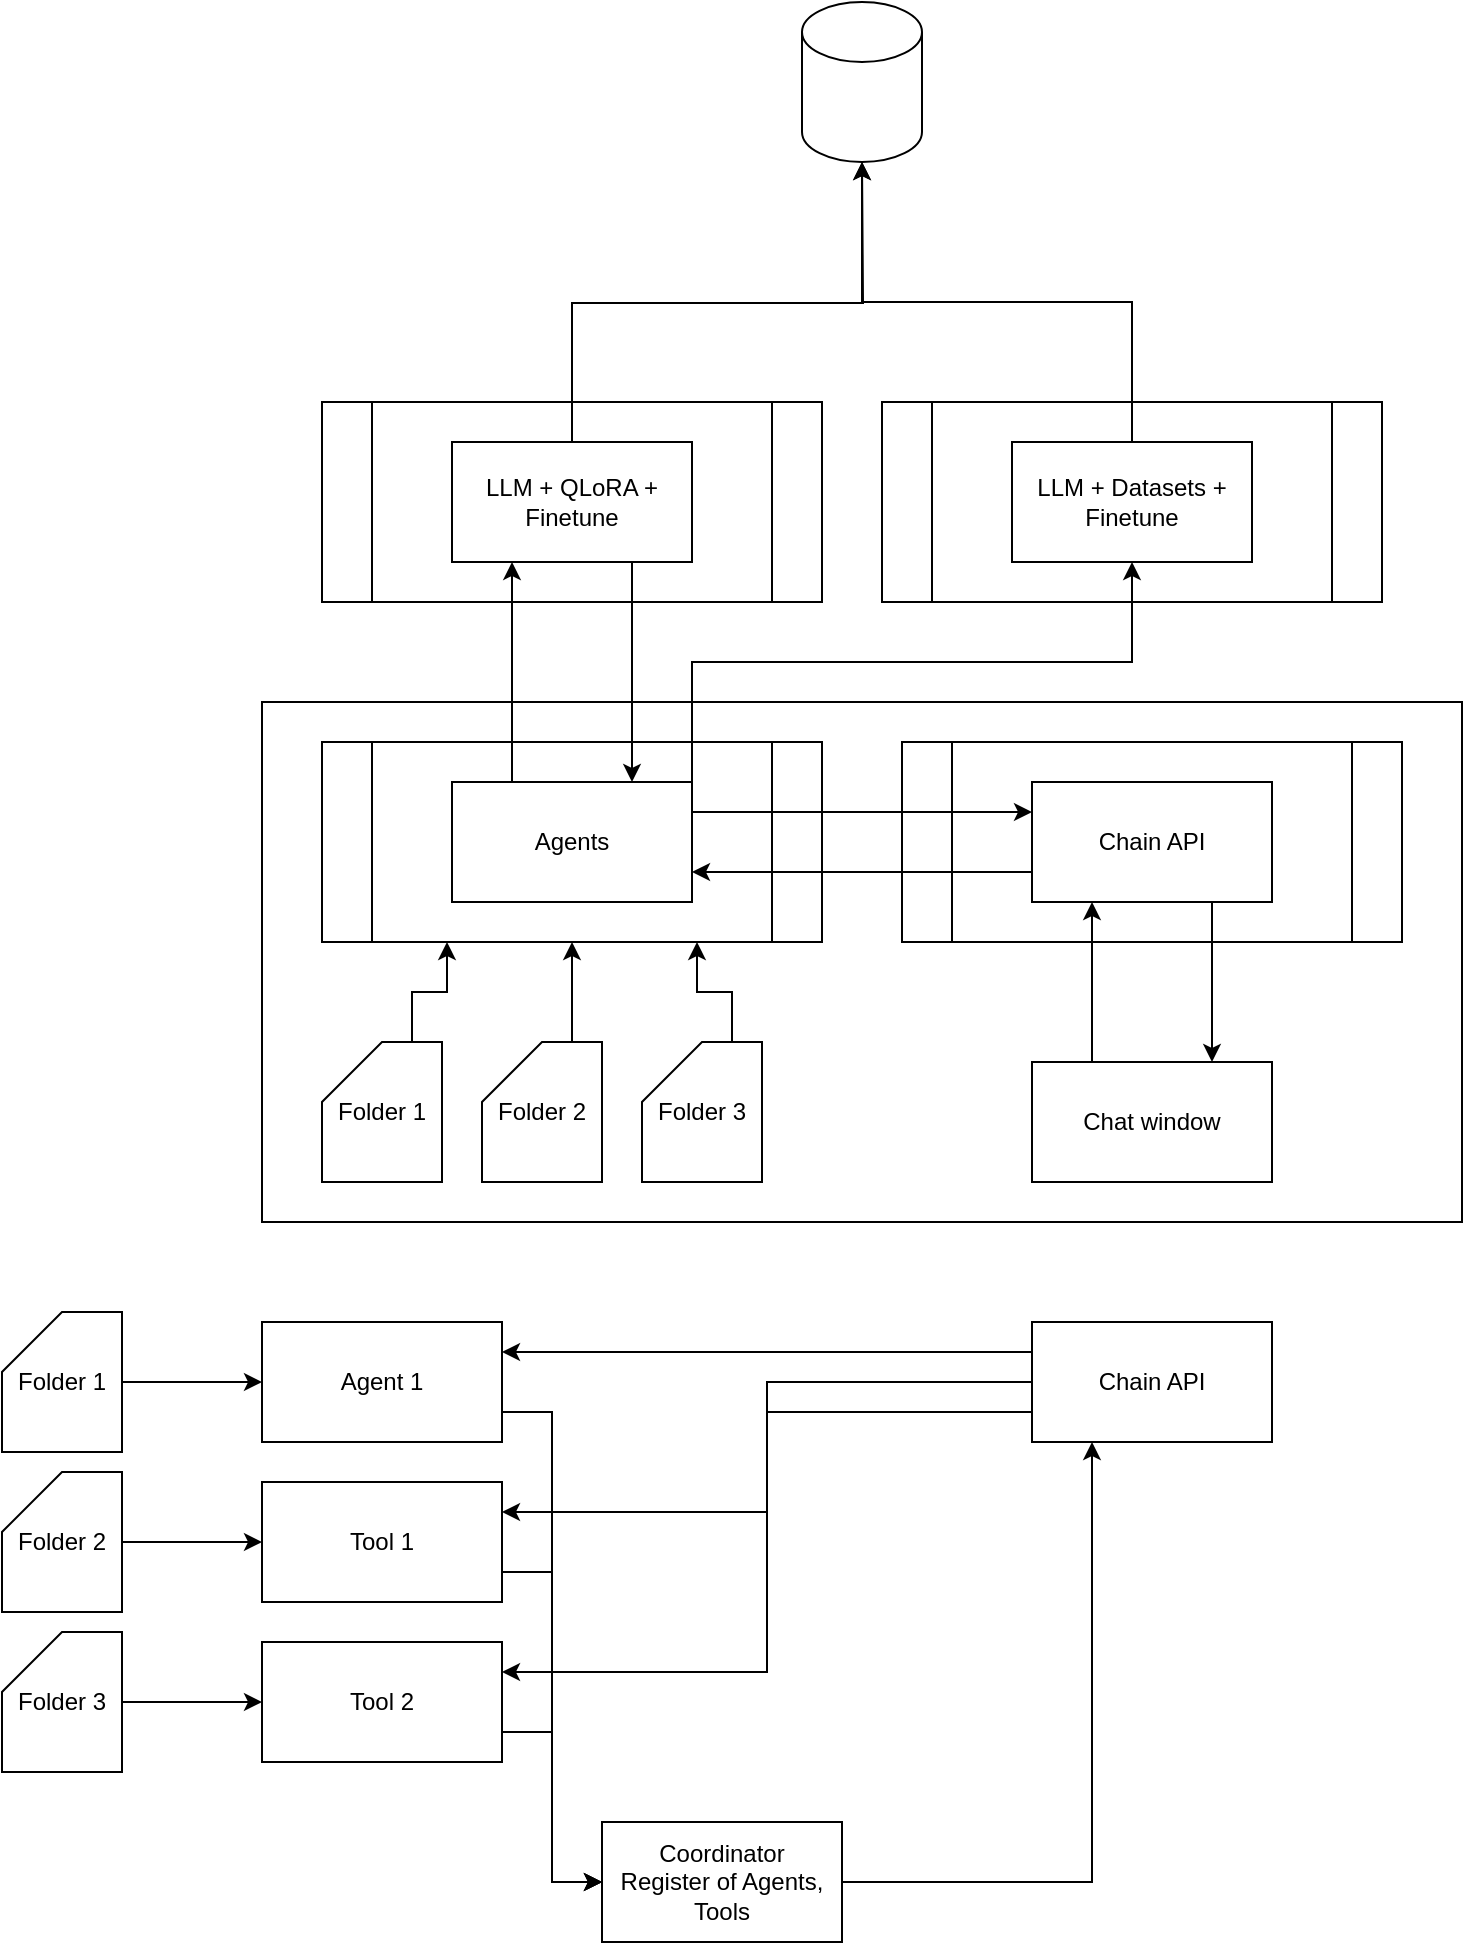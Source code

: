 <mxfile version="22.1.7" type="device">
  <diagram name="Страница — 1" id="DYoWKYvjxoXLl3yeoHnH">
    <mxGraphModel dx="848" dy="1767" grid="1" gridSize="10" guides="1" tooltips="1" connect="1" arrows="1" fold="1" page="1" pageScale="1" pageWidth="827" pageHeight="1169" math="0" shadow="0">
      <root>
        <mxCell id="0" />
        <mxCell id="1" parent="0" />
        <mxCell id="IOTniQDyw8gWtXRHuEFy-9" value="" style="rounded=0;whiteSpace=wrap;html=1;" vertex="1" parent="1">
          <mxGeometry x="160" y="190" width="600" height="260" as="geometry" />
        </mxCell>
        <mxCell id="IOTniQDyw8gWtXRHuEFy-2" value="" style="shape=process;whiteSpace=wrap;html=1;backgroundOutline=1;" vertex="1" parent="1">
          <mxGeometry x="190" y="40" width="250" height="100" as="geometry" />
        </mxCell>
        <mxCell id="IOTniQDyw8gWtXRHuEFy-23" style="edgeStyle=orthogonalEdgeStyle;rounded=0;orthogonalLoop=1;jettySize=auto;html=1;exitX=0.5;exitY=0;exitDx=0;exitDy=0;" edge="1" parent="1" source="IOTniQDyw8gWtXRHuEFy-3">
          <mxGeometry relative="1" as="geometry">
            <mxPoint x="460" y="-80" as="targetPoint" />
          </mxGeometry>
        </mxCell>
        <mxCell id="IOTniQDyw8gWtXRHuEFy-3" value="LLM + QLoRA + Finetune" style="rounded=0;whiteSpace=wrap;html=1;" vertex="1" parent="1">
          <mxGeometry x="255" y="60" width="120" height="60" as="geometry" />
        </mxCell>
        <mxCell id="IOTniQDyw8gWtXRHuEFy-5" value="" style="shape=process;whiteSpace=wrap;html=1;backgroundOutline=1;" vertex="1" parent="1">
          <mxGeometry x="480" y="210" width="250" height="100" as="geometry" />
        </mxCell>
        <mxCell id="IOTniQDyw8gWtXRHuEFy-25" style="edgeStyle=orthogonalEdgeStyle;rounded=0;orthogonalLoop=1;jettySize=auto;html=1;exitX=0.75;exitY=1;exitDx=0;exitDy=0;entryX=0.75;entryY=0;entryDx=0;entryDy=0;" edge="1" parent="1" source="IOTniQDyw8gWtXRHuEFy-6" target="IOTniQDyw8gWtXRHuEFy-16">
          <mxGeometry relative="1" as="geometry" />
        </mxCell>
        <mxCell id="IOTniQDyw8gWtXRHuEFy-6" value="Chain API" style="rounded=0;whiteSpace=wrap;html=1;" vertex="1" parent="1">
          <mxGeometry x="545" y="230" width="120" height="60" as="geometry" />
        </mxCell>
        <mxCell id="IOTniQDyw8gWtXRHuEFy-8" value="" style="shape=process;whiteSpace=wrap;html=1;backgroundOutline=1;" vertex="1" parent="1">
          <mxGeometry x="190" y="210" width="250" height="100" as="geometry" />
        </mxCell>
        <mxCell id="IOTniQDyw8gWtXRHuEFy-13" style="edgeStyle=orthogonalEdgeStyle;rounded=0;orthogonalLoop=1;jettySize=auto;html=1;exitX=1;exitY=0.25;exitDx=0;exitDy=0;entryX=0;entryY=0.25;entryDx=0;entryDy=0;" edge="1" parent="1" source="IOTniQDyw8gWtXRHuEFy-10" target="IOTniQDyw8gWtXRHuEFy-6">
          <mxGeometry relative="1" as="geometry" />
        </mxCell>
        <mxCell id="IOTniQDyw8gWtXRHuEFy-14" style="edgeStyle=orthogonalEdgeStyle;rounded=0;orthogonalLoop=1;jettySize=auto;html=1;exitX=0.25;exitY=0;exitDx=0;exitDy=0;entryX=0.25;entryY=1;entryDx=0;entryDy=0;" edge="1" parent="1" source="IOTniQDyw8gWtXRHuEFy-10" target="IOTniQDyw8gWtXRHuEFy-3">
          <mxGeometry relative="1" as="geometry" />
        </mxCell>
        <mxCell id="IOTniQDyw8gWtXRHuEFy-10" value="Agents" style="rounded=0;whiteSpace=wrap;html=1;" vertex="1" parent="1">
          <mxGeometry x="255" y="230" width="120" height="60" as="geometry" />
        </mxCell>
        <mxCell id="IOTniQDyw8gWtXRHuEFy-12" style="edgeStyle=orthogonalEdgeStyle;rounded=0;orthogonalLoop=1;jettySize=auto;html=1;exitX=0;exitY=0.75;exitDx=0;exitDy=0;entryX=1;entryY=0.75;entryDx=0;entryDy=0;" edge="1" parent="1" source="IOTniQDyw8gWtXRHuEFy-6" target="IOTniQDyw8gWtXRHuEFy-10">
          <mxGeometry relative="1" as="geometry" />
        </mxCell>
        <mxCell id="IOTniQDyw8gWtXRHuEFy-15" style="edgeStyle=orthogonalEdgeStyle;rounded=0;orthogonalLoop=1;jettySize=auto;html=1;exitX=0.75;exitY=1;exitDx=0;exitDy=0;entryX=0.75;entryY=0;entryDx=0;entryDy=0;" edge="1" parent="1" source="IOTniQDyw8gWtXRHuEFy-3" target="IOTniQDyw8gWtXRHuEFy-10">
          <mxGeometry relative="1" as="geometry" />
        </mxCell>
        <mxCell id="IOTniQDyw8gWtXRHuEFy-24" style="edgeStyle=orthogonalEdgeStyle;rounded=0;orthogonalLoop=1;jettySize=auto;html=1;exitX=0.25;exitY=0;exitDx=0;exitDy=0;entryX=0.25;entryY=1;entryDx=0;entryDy=0;" edge="1" parent="1" source="IOTniQDyw8gWtXRHuEFy-16" target="IOTniQDyw8gWtXRHuEFy-6">
          <mxGeometry relative="1" as="geometry" />
        </mxCell>
        <mxCell id="IOTniQDyw8gWtXRHuEFy-16" value="Chat window" style="rounded=0;whiteSpace=wrap;html=1;" vertex="1" parent="1">
          <mxGeometry x="545" y="370" width="120" height="60" as="geometry" />
        </mxCell>
        <mxCell id="IOTniQDyw8gWtXRHuEFy-17" value="" style="shape=process;whiteSpace=wrap;html=1;backgroundOutline=1;" vertex="1" parent="1">
          <mxGeometry x="470" y="40" width="250" height="100" as="geometry" />
        </mxCell>
        <mxCell id="IOTniQDyw8gWtXRHuEFy-18" value="LLM + Datasets + Finetune" style="rounded=0;whiteSpace=wrap;html=1;" vertex="1" parent="1">
          <mxGeometry x="535" y="60" width="120" height="60" as="geometry" />
        </mxCell>
        <mxCell id="IOTniQDyw8gWtXRHuEFy-20" style="edgeStyle=orthogonalEdgeStyle;rounded=0;orthogonalLoop=1;jettySize=auto;html=1;exitX=1;exitY=0;exitDx=0;exitDy=0;entryX=0.5;entryY=1;entryDx=0;entryDy=0;" edge="1" parent="1" source="IOTniQDyw8gWtXRHuEFy-10" target="IOTniQDyw8gWtXRHuEFy-18">
          <mxGeometry relative="1" as="geometry">
            <Array as="points">
              <mxPoint x="375" y="170" />
              <mxPoint x="595" y="170" />
            </Array>
          </mxGeometry>
        </mxCell>
        <mxCell id="IOTniQDyw8gWtXRHuEFy-21" value="" style="shape=cylinder3;whiteSpace=wrap;html=1;boundedLbl=1;backgroundOutline=1;size=15;" vertex="1" parent="1">
          <mxGeometry x="430" y="-160" width="60" height="80" as="geometry" />
        </mxCell>
        <mxCell id="IOTniQDyw8gWtXRHuEFy-22" style="edgeStyle=orthogonalEdgeStyle;rounded=0;orthogonalLoop=1;jettySize=auto;html=1;exitX=0.5;exitY=0;exitDx=0;exitDy=0;entryX=0.5;entryY=1;entryDx=0;entryDy=0;entryPerimeter=0;" edge="1" parent="1" source="IOTniQDyw8gWtXRHuEFy-18" target="IOTniQDyw8gWtXRHuEFy-21">
          <mxGeometry relative="1" as="geometry" />
        </mxCell>
        <mxCell id="IOTniQDyw8gWtXRHuEFy-30" style="edgeStyle=orthogonalEdgeStyle;rounded=0;orthogonalLoop=1;jettySize=auto;html=1;exitX=0;exitY=0;exitDx=45;exitDy=0;exitPerimeter=0;entryX=0.25;entryY=1;entryDx=0;entryDy=0;" edge="1" parent="1" source="IOTniQDyw8gWtXRHuEFy-26" target="IOTniQDyw8gWtXRHuEFy-8">
          <mxGeometry relative="1" as="geometry" />
        </mxCell>
        <mxCell id="IOTniQDyw8gWtXRHuEFy-26" value="Folder 1" style="shape=card;whiteSpace=wrap;html=1;" vertex="1" parent="1">
          <mxGeometry x="190" y="360" width="60" height="70" as="geometry" />
        </mxCell>
        <mxCell id="IOTniQDyw8gWtXRHuEFy-31" style="edgeStyle=orthogonalEdgeStyle;rounded=0;orthogonalLoop=1;jettySize=auto;html=1;exitX=0;exitY=0;exitDx=45;exitDy=0;exitPerimeter=0;entryX=0.5;entryY=1;entryDx=0;entryDy=0;" edge="1" parent="1" source="IOTniQDyw8gWtXRHuEFy-27" target="IOTniQDyw8gWtXRHuEFy-8">
          <mxGeometry relative="1" as="geometry" />
        </mxCell>
        <mxCell id="IOTniQDyw8gWtXRHuEFy-27" value="Folder 2" style="shape=card;whiteSpace=wrap;html=1;" vertex="1" parent="1">
          <mxGeometry x="270" y="360" width="60" height="70" as="geometry" />
        </mxCell>
        <mxCell id="IOTniQDyw8gWtXRHuEFy-32" style="edgeStyle=orthogonalEdgeStyle;rounded=0;orthogonalLoop=1;jettySize=auto;html=1;exitX=0;exitY=0;exitDx=45;exitDy=0;exitPerimeter=0;entryX=0.75;entryY=1;entryDx=0;entryDy=0;" edge="1" parent="1" source="IOTniQDyw8gWtXRHuEFy-29" target="IOTniQDyw8gWtXRHuEFy-8">
          <mxGeometry relative="1" as="geometry" />
        </mxCell>
        <mxCell id="IOTniQDyw8gWtXRHuEFy-29" value="Folder 3" style="shape=card;whiteSpace=wrap;html=1;" vertex="1" parent="1">
          <mxGeometry x="350" y="360" width="60" height="70" as="geometry" />
        </mxCell>
        <mxCell id="IOTniQDyw8gWtXRHuEFy-45" style="edgeStyle=orthogonalEdgeStyle;rounded=0;orthogonalLoop=1;jettySize=auto;html=1;exitX=1;exitY=0.75;exitDx=0;exitDy=0;entryX=0;entryY=0.5;entryDx=0;entryDy=0;" edge="1" parent="1" source="IOTniQDyw8gWtXRHuEFy-33" target="IOTniQDyw8gWtXRHuEFy-36">
          <mxGeometry relative="1" as="geometry" />
        </mxCell>
        <mxCell id="IOTniQDyw8gWtXRHuEFy-33" value="Agent 1" style="rounded=0;whiteSpace=wrap;html=1;" vertex="1" parent="1">
          <mxGeometry x="160" y="500" width="120" height="60" as="geometry" />
        </mxCell>
        <mxCell id="IOTniQDyw8gWtXRHuEFy-46" style="edgeStyle=orthogonalEdgeStyle;rounded=0;orthogonalLoop=1;jettySize=auto;html=1;exitX=1;exitY=0.75;exitDx=0;exitDy=0;entryX=0;entryY=0.5;entryDx=0;entryDy=0;" edge="1" parent="1" source="IOTniQDyw8gWtXRHuEFy-34" target="IOTniQDyw8gWtXRHuEFy-36">
          <mxGeometry relative="1" as="geometry" />
        </mxCell>
        <mxCell id="IOTniQDyw8gWtXRHuEFy-34" value="Tool 1" style="rounded=0;whiteSpace=wrap;html=1;" vertex="1" parent="1">
          <mxGeometry x="160" y="580" width="120" height="60" as="geometry" />
        </mxCell>
        <mxCell id="IOTniQDyw8gWtXRHuEFy-47" style="edgeStyle=orthogonalEdgeStyle;rounded=0;orthogonalLoop=1;jettySize=auto;html=1;exitX=1;exitY=0.75;exitDx=0;exitDy=0;entryX=0;entryY=0.5;entryDx=0;entryDy=0;" edge="1" parent="1" source="IOTniQDyw8gWtXRHuEFy-35" target="IOTniQDyw8gWtXRHuEFy-36">
          <mxGeometry relative="1" as="geometry" />
        </mxCell>
        <mxCell id="IOTniQDyw8gWtXRHuEFy-35" value="Tool 2" style="rounded=0;whiteSpace=wrap;html=1;" vertex="1" parent="1">
          <mxGeometry x="160" y="660" width="120" height="60" as="geometry" />
        </mxCell>
        <mxCell id="IOTniQDyw8gWtXRHuEFy-48" style="edgeStyle=orthogonalEdgeStyle;rounded=0;orthogonalLoop=1;jettySize=auto;html=1;exitX=1;exitY=0.5;exitDx=0;exitDy=0;entryX=0.25;entryY=1;entryDx=0;entryDy=0;" edge="1" parent="1" source="IOTniQDyw8gWtXRHuEFy-36" target="IOTniQDyw8gWtXRHuEFy-38">
          <mxGeometry relative="1" as="geometry" />
        </mxCell>
        <mxCell id="IOTniQDyw8gWtXRHuEFy-36" value="Coordinator&lt;br&gt;Register of Agents, Tools" style="rounded=0;whiteSpace=wrap;html=1;" vertex="1" parent="1">
          <mxGeometry x="330" y="750" width="120" height="60" as="geometry" />
        </mxCell>
        <mxCell id="IOTniQDyw8gWtXRHuEFy-49" style="edgeStyle=orthogonalEdgeStyle;rounded=0;orthogonalLoop=1;jettySize=auto;html=1;exitX=0;exitY=0.25;exitDx=0;exitDy=0;entryX=1;entryY=0.25;entryDx=0;entryDy=0;" edge="1" parent="1" source="IOTniQDyw8gWtXRHuEFy-38" target="IOTniQDyw8gWtXRHuEFy-33">
          <mxGeometry relative="1" as="geometry" />
        </mxCell>
        <mxCell id="IOTniQDyw8gWtXRHuEFy-50" style="edgeStyle=orthogonalEdgeStyle;rounded=0;orthogonalLoop=1;jettySize=auto;html=1;exitX=0;exitY=0.5;exitDx=0;exitDy=0;entryX=1;entryY=0.25;entryDx=0;entryDy=0;" edge="1" parent="1" source="IOTniQDyw8gWtXRHuEFy-38" target="IOTniQDyw8gWtXRHuEFy-34">
          <mxGeometry relative="1" as="geometry" />
        </mxCell>
        <mxCell id="IOTniQDyw8gWtXRHuEFy-51" style="edgeStyle=orthogonalEdgeStyle;rounded=0;orthogonalLoop=1;jettySize=auto;html=1;exitX=0;exitY=0.75;exitDx=0;exitDy=0;entryX=1;entryY=0.25;entryDx=0;entryDy=0;" edge="1" parent="1" source="IOTniQDyw8gWtXRHuEFy-38" target="IOTniQDyw8gWtXRHuEFy-35">
          <mxGeometry relative="1" as="geometry" />
        </mxCell>
        <mxCell id="IOTniQDyw8gWtXRHuEFy-38" value="Chain API" style="rounded=0;whiteSpace=wrap;html=1;" vertex="1" parent="1">
          <mxGeometry x="545" y="500" width="120" height="60" as="geometry" />
        </mxCell>
        <mxCell id="IOTniQDyw8gWtXRHuEFy-42" style="edgeStyle=orthogonalEdgeStyle;rounded=0;orthogonalLoop=1;jettySize=auto;html=1;exitX=1;exitY=0.5;exitDx=0;exitDy=0;exitPerimeter=0;entryX=0;entryY=0.5;entryDx=0;entryDy=0;" edge="1" parent="1" source="IOTniQDyw8gWtXRHuEFy-39" target="IOTniQDyw8gWtXRHuEFy-33">
          <mxGeometry relative="1" as="geometry" />
        </mxCell>
        <mxCell id="IOTniQDyw8gWtXRHuEFy-39" value="Folder 1" style="shape=card;whiteSpace=wrap;html=1;" vertex="1" parent="1">
          <mxGeometry x="30" y="495" width="60" height="70" as="geometry" />
        </mxCell>
        <mxCell id="IOTniQDyw8gWtXRHuEFy-43" style="edgeStyle=orthogonalEdgeStyle;rounded=0;orthogonalLoop=1;jettySize=auto;html=1;exitX=1;exitY=0.5;exitDx=0;exitDy=0;exitPerimeter=0;entryX=0;entryY=0.5;entryDx=0;entryDy=0;" edge="1" parent="1" source="IOTniQDyw8gWtXRHuEFy-40" target="IOTniQDyw8gWtXRHuEFy-34">
          <mxGeometry relative="1" as="geometry" />
        </mxCell>
        <mxCell id="IOTniQDyw8gWtXRHuEFy-40" value="Folder 2" style="shape=card;whiteSpace=wrap;html=1;" vertex="1" parent="1">
          <mxGeometry x="30" y="575" width="60" height="70" as="geometry" />
        </mxCell>
        <mxCell id="IOTniQDyw8gWtXRHuEFy-44" style="edgeStyle=orthogonalEdgeStyle;rounded=0;orthogonalLoop=1;jettySize=auto;html=1;exitX=1;exitY=0.5;exitDx=0;exitDy=0;exitPerimeter=0;entryX=0;entryY=0.5;entryDx=0;entryDy=0;" edge="1" parent="1" source="IOTniQDyw8gWtXRHuEFy-41" target="IOTniQDyw8gWtXRHuEFy-35">
          <mxGeometry relative="1" as="geometry" />
        </mxCell>
        <mxCell id="IOTniQDyw8gWtXRHuEFy-41" value="Folder 3" style="shape=card;whiteSpace=wrap;html=1;" vertex="1" parent="1">
          <mxGeometry x="30" y="655" width="60" height="70" as="geometry" />
        </mxCell>
      </root>
    </mxGraphModel>
  </diagram>
</mxfile>
